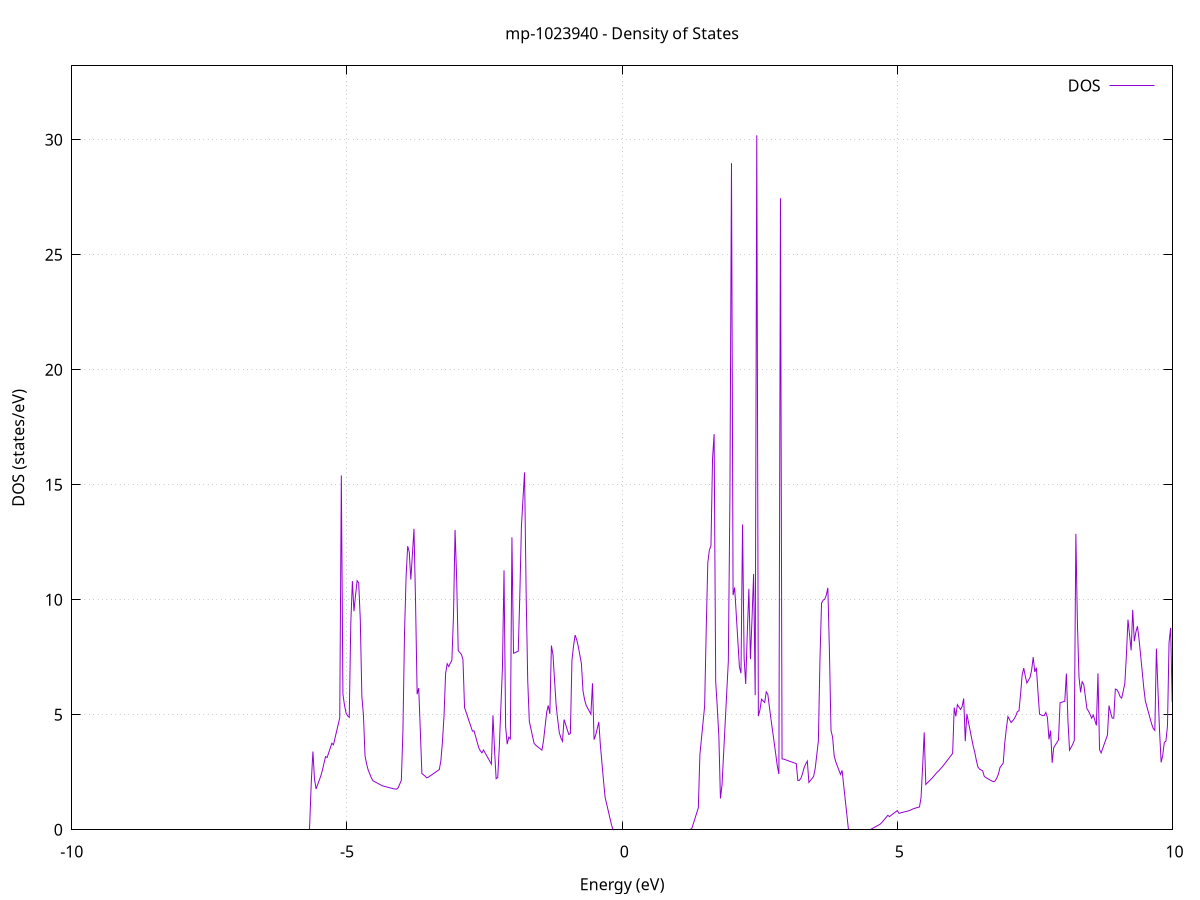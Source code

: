 set title 'mp-1023940 - Density of States'
set xlabel 'Energy (eV)'
set ylabel 'DOS (states/eV)'
set grid
set xrange [-10:10]
set yrange [0:33.216]
set xzeroaxis lt -1
set terminal png size 800,600
set output 'mp-1023940_dos_gnuplot.png'
plot '-' using 1:2 with lines title 'DOS'
-37.880000 0.000000
-37.851300 0.000000
-37.822600 0.000000
-37.793900 0.000000
-37.765200 0.000000
-37.736500 0.000000
-37.707800 0.000000
-37.679100 0.000000
-37.650400 0.000000
-37.621700 0.000000
-37.593000 0.000000
-37.564300 0.000000
-37.535600 0.000000
-37.506900 0.000000
-37.478200 0.000000
-37.449500 0.000000
-37.420800 0.000000
-37.392100 0.000000
-37.363400 0.000000
-37.334700 0.000000
-37.306000 0.000000
-37.277300 0.000000
-37.248600 0.000000
-37.219900 0.000000
-37.191100 0.000000
-37.162400 0.000000
-37.133700 0.000000
-37.105000 0.000000
-37.076300 0.000000
-37.047600 0.000000
-37.018900 0.000000
-36.990200 0.000000
-36.961500 0.000000
-36.932800 0.000000
-36.904100 0.000000
-36.875400 0.000000
-36.846700 0.000000
-36.818000 0.000000
-36.789300 0.000000
-36.760600 0.000000
-36.731900 0.000000
-36.703200 0.000000
-36.674500 0.000000
-36.645800 0.000000
-36.617100 0.000000
-36.588400 0.000000
-36.559700 0.000000
-36.531000 0.000000
-36.502300 0.000000
-36.473600 0.000000
-36.444900 0.000000
-36.416200 0.000000
-36.387500 0.000000
-36.358800 0.000000
-36.330100 0.000000
-36.301400 0.000000
-36.272700 0.000000
-36.244000 0.000000
-36.215300 0.000000
-36.186600 0.000000
-36.157900 0.000000
-36.129200 0.000000
-36.100500 0.000000
-36.071800 0.000000
-36.043100 0.000000
-36.014400 0.000000
-35.985700 0.000000
-35.957000 0.000000
-35.928300 0.000000
-35.899600 0.000000
-35.870900 0.000000
-35.842200 0.000000
-35.813500 0.000000
-35.784800 0.000000
-35.756100 0.000000
-35.727400 0.000000
-35.698700 0.000000
-35.669900 0.000000
-35.641200 0.000000
-35.612500 0.000000
-35.583800 0.000000
-35.555100 0.000000
-35.526400 0.000000
-35.497700 0.000000
-35.469000 0.000000
-35.440300 0.000000
-35.411600 0.000000
-35.382900 0.000000
-35.354200 0.000000
-35.325500 0.000000
-35.296800 0.000000
-35.268100 25.643900
-35.239400 71.538600
-35.210700 20.747100
-35.182000 58.522100
-35.153300 271.254600
-35.124600 38.722200
-35.095900 57.544700
-35.067200 41.507900
-35.038500 0.000000
-35.009800 0.000000
-34.981100 0.000000
-34.952400 0.000000
-34.923700 0.000000
-34.895000 0.000000
-34.866300 0.000000
-34.837600 0.000000
-34.808900 0.000000
-34.780200 0.000000
-34.751500 0.000000
-34.722800 0.000000
-34.694100 0.000000
-34.665400 0.000000
-34.636700 0.000000
-34.608000 0.000000
-34.579300 0.000000
-34.550600 0.000000
-34.521900 0.000000
-34.493200 0.000000
-34.464500 0.000000
-34.435800 0.000000
-34.407100 0.000000
-34.378400 0.000000
-34.349700 0.000000
-34.321000 0.000000
-34.292300 0.000000
-34.263600 0.000000
-34.234900 0.000000
-34.206200 0.000000
-34.177500 0.000000
-34.148800 0.000000
-34.120000 0.000000
-34.091300 0.000000
-34.062600 0.000000
-34.033900 0.000000
-34.005200 0.000000
-33.976500 0.000000
-33.947800 0.000000
-33.919100 0.000000
-33.890400 0.000000
-33.861700 0.000000
-33.833000 0.000000
-33.804300 0.000000
-33.775600 0.000000
-33.746900 0.000000
-33.718200 0.000000
-33.689500 0.000000
-33.660800 0.000000
-33.632100 0.000000
-33.603400 0.000000
-33.574700 0.000000
-33.546000 0.000000
-33.517300 0.000000
-33.488600 0.000000
-33.459900 0.000000
-33.431200 0.000000
-33.402500 0.000000
-33.373800 0.000000
-33.345100 0.000000
-33.316400 0.000000
-33.287700 0.000000
-33.259000 0.000000
-33.230300 0.000000
-33.201600 0.000000
-33.172900 0.000000
-33.144200 0.000000
-33.115500 0.000000
-33.086800 0.000000
-33.058100 0.000000
-33.029400 0.000000
-33.000700 0.000000
-32.972000 0.000000
-32.943300 0.000000
-32.914600 0.000000
-32.885900 0.000000
-32.857200 0.000000
-32.828500 0.000000
-32.799800 0.000000
-32.771100 0.000000
-32.742400 0.000000
-32.713700 0.000000
-32.685000 0.000000
-32.656300 0.000000
-32.627600 0.000000
-32.598800 0.000000
-32.570100 0.000000
-32.541400 0.000000
-32.512700 0.000000
-32.484000 0.000000
-32.455300 0.000000
-32.426600 0.000000
-32.397900 0.000000
-32.369200 0.000000
-32.340500 0.000000
-32.311800 0.000000
-32.283100 0.000000
-32.254400 0.000000
-32.225700 0.000000
-32.197000 0.000000
-32.168300 0.000000
-32.139600 0.000000
-32.110900 0.000000
-32.082200 0.000000
-32.053500 0.000000
-32.024800 0.000000
-31.996100 0.000000
-31.967400 0.000000
-31.938700 0.000000
-31.910000 0.000000
-31.881300 0.000000
-31.852600 0.000000
-31.823900 0.000000
-31.795200 0.000000
-31.766500 0.000000
-31.737800 0.000000
-31.709100 0.000000
-31.680400 0.000000
-31.651700 0.000000
-31.623000 0.000000
-31.594300 0.000000
-31.565600 0.000000
-31.536900 0.000000
-31.508200 0.000000
-31.479500 0.000000
-31.450800 0.000000
-31.422100 0.000000
-31.393400 0.000000
-31.364700 0.000000
-31.336000 0.000000
-31.307300 0.000000
-31.278600 0.000000
-31.249900 0.000000
-31.221200 0.000000
-31.192500 0.000000
-31.163800 0.000000
-31.135100 0.000000
-31.106400 0.000000
-31.077600 0.000000
-31.048900 0.000000
-31.020200 0.000000
-30.991500 0.000000
-30.962800 0.000000
-30.934100 0.000000
-30.905400 0.000000
-30.876700 0.000000
-30.848000 0.000000
-30.819300 0.000000
-30.790600 0.000000
-30.761900 0.000000
-30.733200 0.000000
-30.704500 0.000000
-30.675800 0.000000
-30.647100 0.000000
-30.618400 0.000000
-30.589700 0.000000
-30.561000 0.000000
-30.532300 0.000000
-30.503600 0.000000
-30.474900 0.000000
-30.446200 0.000000
-30.417500 0.000000
-30.388800 0.000000
-30.360100 0.000000
-30.331400 0.000000
-30.302700 0.000000
-30.274000 0.000000
-30.245300 0.000000
-30.216600 0.000000
-30.187900 0.000000
-30.159200 0.000000
-30.130500 0.000000
-30.101800 0.000000
-30.073100 0.000000
-30.044400 0.000000
-30.015700 0.000000
-29.987000 0.000000
-29.958300 0.000000
-29.929600 0.000000
-29.900900 0.000000
-29.872200 0.000000
-29.843500 0.000000
-29.814800 0.000000
-29.786100 0.000000
-29.757400 0.000000
-29.728700 0.000000
-29.700000 0.000000
-29.671300 0.000000
-29.642600 0.000000
-29.613900 0.000000
-29.585200 0.000000
-29.556400 0.000000
-29.527700 0.000000
-29.499000 0.000000
-29.470300 0.000000
-29.441600 0.000000
-29.412900 0.000000
-29.384200 0.000000
-29.355500 0.000000
-29.326800 0.000000
-29.298100 0.000000
-29.269400 0.000000
-29.240700 0.000000
-29.212000 0.000000
-29.183300 0.000000
-29.154600 0.000000
-29.125900 0.000000
-29.097200 0.000000
-29.068500 0.000000
-29.039800 0.000000
-29.011100 0.000000
-28.982400 0.000000
-28.953700 0.000000
-28.925000 0.000000
-28.896300 0.000000
-28.867600 0.000000
-28.838900 0.000000
-28.810200 0.000000
-28.781500 0.000000
-28.752800 0.000000
-28.724100 0.000000
-28.695400 0.000000
-28.666700 0.000000
-28.638000 0.000000
-28.609300 0.000000
-28.580600 0.000000
-28.551900 0.000000
-28.523200 0.000000
-28.494500 0.000000
-28.465800 0.000000
-28.437100 0.000000
-28.408400 0.000000
-28.379700 0.000000
-28.351000 0.000000
-28.322300 0.000000
-28.293600 0.000000
-28.264900 0.000000
-28.236200 0.000000
-28.207500 0.000000
-28.178800 0.000000
-28.150100 0.000000
-28.121400 0.000000
-28.092700 0.000000
-28.064000 0.000000
-28.035200 0.000000
-28.006500 0.000000
-27.977800 0.000000
-27.949100 0.000000
-27.920400 0.000000
-27.891700 0.000000
-27.863000 0.000000
-27.834300 0.000000
-27.805600 0.000000
-27.776900 0.000000
-27.748200 0.000000
-27.719500 0.000000
-27.690800 0.000000
-27.662100 0.000000
-27.633400 0.000000
-27.604700 0.000000
-27.576000 0.000000
-27.547300 0.000000
-27.518600 0.000000
-27.489900 0.000000
-27.461200 0.000000
-27.432500 0.000000
-27.403800 0.000000
-27.375100 0.000000
-27.346400 0.000000
-27.317700 0.000000
-27.289000 0.000000
-27.260300 0.000000
-27.231600 0.000000
-27.202900 0.000000
-27.174200 0.000000
-27.145500 0.000000
-27.116800 0.000000
-27.088100 0.000000
-27.059400 0.000000
-27.030700 0.000000
-27.002000 0.000000
-26.973300 0.000000
-26.944600 0.000000
-26.915900 0.000000
-26.887200 0.000000
-26.858500 0.000000
-26.829800 0.000000
-26.801100 0.000000
-26.772400 0.000000
-26.743700 0.000000
-26.715000 0.000000
-26.686300 0.000000
-26.657600 0.000000
-26.628900 0.000000
-26.600200 0.000000
-26.571500 0.000000
-26.542800 0.000000
-26.514000 0.000000
-26.485300 0.000000
-26.456600 0.000000
-26.427900 0.000000
-26.399200 0.000000
-26.370500 0.000000
-26.341800 0.000000
-26.313100 0.000000
-26.284400 0.000000
-26.255700 0.000000
-26.227000 0.000000
-26.198300 0.000000
-26.169600 0.000000
-26.140900 0.000000
-26.112200 0.000000
-26.083500 0.000000
-26.054800 0.000000
-26.026100 0.000000
-25.997400 0.000000
-25.968700 0.000000
-25.940000 0.000000
-25.911300 0.000000
-25.882600 0.000000
-25.853900 0.000000
-25.825200 0.000000
-25.796500 0.000000
-25.767800 0.000000
-25.739100 0.000000
-25.710400 0.000000
-25.681700 0.000000
-25.653000 0.000000
-25.624300 0.000000
-25.595600 0.000000
-25.566900 0.000000
-25.538200 0.000000
-25.509500 0.000000
-25.480800 0.000000
-25.452100 0.000000
-25.423400 0.000000
-25.394700 0.000000
-25.366000 0.000000
-25.337300 0.000000
-25.308600 0.000000
-25.279900 0.000000
-25.251200 0.000000
-25.222500 0.000000
-25.193800 0.000000
-25.165100 0.000000
-25.136400 0.000000
-25.107700 0.000000
-25.079000 0.000000
-25.050300 0.000000
-25.021600 0.000000
-24.992800 0.000000
-24.964100 0.000000
-24.935400 0.000000
-24.906700 0.000000
-24.878000 0.000000
-24.849300 0.000000
-24.820600 0.000000
-24.791900 0.000000
-24.763200 0.000000
-24.734500 0.000000
-24.705800 0.000000
-24.677100 0.000000
-24.648400 0.000000
-24.619700 0.000000
-24.591000 0.000000
-24.562300 0.000000
-24.533600 0.000000
-24.504900 0.000000
-24.476200 0.000000
-24.447500 0.000000
-24.418800 0.000000
-24.390100 0.000000
-24.361400 0.000000
-24.332700 0.000000
-24.304000 0.000000
-24.275300 0.000000
-24.246600 0.000000
-24.217900 0.000000
-24.189200 0.000000
-24.160500 0.000000
-24.131800 0.000000
-24.103100 0.000000
-24.074400 0.000000
-24.045700 0.000000
-24.017000 0.000000
-23.988300 0.000000
-23.959600 0.000000
-23.930900 0.000000
-23.902200 0.000000
-23.873500 0.000000
-23.844800 0.000000
-23.816100 0.000000
-23.787400 0.000000
-23.758700 0.000000
-23.730000 0.000000
-23.701300 0.000000
-23.672600 0.000000
-23.643900 0.000000
-23.615200 0.000000
-23.586500 0.000000
-23.557800 0.000000
-23.529100 0.000000
-23.500400 0.000000
-23.471600 0.000000
-23.442900 0.000000
-23.414200 0.000000
-23.385500 0.000000
-23.356800 0.000000
-23.328100 0.000000
-23.299400 0.000000
-23.270700 0.000000
-23.242000 0.000000
-23.213300 0.000000
-23.184600 0.000000
-23.155900 0.000000
-23.127200 0.000000
-23.098500 0.000000
-23.069800 0.000000
-23.041100 0.000000
-23.012400 0.000000
-22.983700 0.000000
-22.955000 0.000000
-22.926300 0.000000
-22.897600 0.000000
-22.868900 0.000000
-22.840200 0.000000
-22.811500 0.000000
-22.782800 0.000000
-22.754100 0.000000
-22.725400 0.000000
-22.696700 0.000000
-22.668000 0.000000
-22.639300 0.000000
-22.610600 0.000000
-22.581900 0.000000
-22.553200 0.000000
-22.524500 0.000000
-22.495800 0.000000
-22.467100 0.000000
-22.438400 0.000000
-22.409700 0.000000
-22.381000 0.000000
-22.352300 0.000000
-22.323600 0.000000
-22.294900 0.000000
-22.266200 0.000000
-22.237500 0.000000
-22.208800 0.000000
-22.180100 0.000000
-22.151400 0.000000
-22.122700 0.000000
-22.094000 0.000000
-22.065300 0.000000
-22.036600 0.000000
-22.007900 0.000000
-21.979200 0.000000
-21.950400 0.000000
-21.921700 0.000000
-21.893000 0.000000
-21.864300 0.000000
-21.835600 0.000000
-21.806900 0.000000
-21.778200 0.000000
-21.749500 0.000000
-21.720800 0.000000
-21.692100 0.000000
-21.663400 0.000000
-21.634700 0.000000
-21.606000 0.000000
-21.577300 0.000000
-21.548600 0.000000
-21.519900 0.000000
-21.491200 0.000000
-21.462500 0.000000
-21.433800 0.000000
-21.405100 0.000000
-21.376400 0.000000
-21.347700 0.000000
-21.319000 0.000000
-21.290300 0.000000
-21.261600 0.000000
-21.232900 0.000000
-21.204200 0.000000
-21.175500 0.000000
-21.146800 0.000000
-21.118100 0.000000
-21.089400 0.000000
-21.060700 0.000000
-21.032000 0.000000
-21.003300 0.000000
-20.974600 0.000000
-20.945900 0.000000
-20.917200 0.000000
-20.888500 0.000000
-20.859800 0.000000
-20.831100 0.000000
-20.802400 0.000000
-20.773700 0.000000
-20.745000 0.000000
-20.716300 0.000000
-20.687600 0.000000
-20.658900 0.000000
-20.630200 0.000000
-20.601500 0.000000
-20.572800 0.000000
-20.544100 0.000000
-20.515400 0.000000
-20.486700 0.000000
-20.458000 0.000000
-20.429200 0.000000
-20.400500 0.000000
-20.371800 0.000000
-20.343100 0.000000
-20.314400 0.000000
-20.285700 0.000000
-20.257000 0.000000
-20.228300 0.000000
-20.199600 0.000000
-20.170900 0.000000
-20.142200 0.000000
-20.113500 0.000000
-20.084800 0.000000
-20.056100 0.000000
-20.027400 0.000000
-19.998700 0.000000
-19.970000 0.000000
-19.941300 0.000000
-19.912600 0.000000
-19.883900 0.000000
-19.855200 0.000000
-19.826500 0.000000
-19.797800 0.000000
-19.769100 0.000000
-19.740400 0.000000
-19.711700 0.000000
-19.683000 0.000000
-19.654300 0.000000
-19.625600 0.000000
-19.596900 0.000000
-19.568200 0.000000
-19.539500 0.000000
-19.510800 0.000000
-19.482100 0.000000
-19.453400 0.000000
-19.424700 0.000000
-19.396000 0.000000
-19.367300 0.000000
-19.338600 0.000000
-19.309900 0.000000
-19.281200 0.000000
-19.252500 0.000000
-19.223800 0.000000
-19.195100 0.000000
-19.166400 0.000000
-19.137700 0.000000
-19.109000 0.000000
-19.080300 0.000000
-19.051600 0.000000
-19.022900 0.000000
-18.994200 0.000000
-18.965500 0.000000
-18.936800 0.000000
-18.908100 0.000000
-18.879300 0.000000
-18.850600 0.000000
-18.821900 0.000000
-18.793200 0.000000
-18.764500 0.000000
-18.735800 0.000000
-18.707100 0.000000
-18.678400 0.000000
-18.649700 0.000000
-18.621000 0.000000
-18.592300 0.000000
-18.563600 0.000000
-18.534900 0.000000
-18.506200 0.000000
-18.477500 0.000000
-18.448800 0.000000
-18.420100 0.000000
-18.391400 0.000000
-18.362700 0.000000
-18.334000 0.000000
-18.305300 0.000000
-18.276600 0.000000
-18.247900 0.000000
-18.219200 0.000000
-18.190500 0.000000
-18.161800 0.000000
-18.133100 0.000000
-18.104400 0.000000
-18.075700 0.000000
-18.047000 0.000000
-18.018300 0.000000
-17.989600 0.000000
-17.960900 0.000000
-17.932200 0.000000
-17.903500 0.000000
-17.874800 0.000000
-17.846100 0.000000
-17.817400 0.000000
-17.788700 0.000000
-17.760000 0.000000
-17.731300 0.000000
-17.702600 0.000000
-17.673900 0.000000
-17.645200 0.000000
-17.616500 0.000000
-17.587800 0.000000
-17.559100 0.000000
-17.530400 0.000000
-17.501700 0.000000
-17.473000 0.000000
-17.444300 0.000000
-17.415600 0.000000
-17.386900 0.000000
-17.358100 0.000000
-17.329400 0.000000
-17.300700 0.000000
-17.272000 0.000000
-17.243300 0.000000
-17.214600 0.000000
-17.185900 0.000000
-17.157200 0.000000
-17.128500 0.000000
-17.099800 0.000000
-17.071100 0.000000
-17.042400 0.000000
-17.013700 0.000000
-16.985000 0.000000
-16.956300 0.000000
-16.927600 0.000000
-16.898900 0.000000
-16.870200 0.000000
-16.841500 0.000000
-16.812800 0.000000
-16.784100 0.000000
-16.755400 0.000000
-16.726700 0.000000
-16.698000 0.000000
-16.669300 0.000000
-16.640600 0.000000
-16.611900 0.000000
-16.583200 0.000000
-16.554500 0.000000
-16.525800 0.000000
-16.497100 0.000000
-16.468400 0.000000
-16.439700 0.000000
-16.411000 0.000000
-16.382300 0.000000
-16.353600 0.000000
-16.324900 0.000000
-16.296200 0.000000
-16.267500 0.000000
-16.238800 0.000000
-16.210100 0.000000
-16.181400 0.000000
-16.152700 0.000000
-16.124000 0.000000
-16.095300 0.000000
-16.066600 0.000000
-16.037900 0.000000
-16.009200 0.000000
-15.980500 0.000000
-15.951800 0.000000
-15.923100 0.000000
-15.894400 0.000000
-15.865700 0.000000
-15.836900 0.000000
-15.808200 0.000000
-15.779500 0.000000
-15.750800 0.000000
-15.722100 0.000000
-15.693400 0.000000
-15.664700 0.000000
-15.636000 0.000000
-15.607300 0.000000
-15.578600 0.000000
-15.549900 0.000000
-15.521200 0.000000
-15.492500 0.000000
-15.463800 0.000000
-15.435100 0.000000
-15.406400 0.000000
-15.377700 0.000000
-15.349000 0.000000
-15.320300 0.000000
-15.291600 0.000000
-15.262900 0.000000
-15.234200 0.000000
-15.205500 0.000000
-15.176800 0.000000
-15.148100 0.000000
-15.119400 0.000000
-15.090700 0.000000
-15.062000 0.000000
-15.033300 0.000000
-15.004600 0.000000
-14.975900 0.000000
-14.947200 0.000000
-14.918500 0.000000
-14.889800 0.000000
-14.861100 0.000000
-14.832400 0.000000
-14.803700 0.000000
-14.775000 0.000000
-14.746300 0.000000
-14.717600 0.000000
-14.688900 0.000000
-14.660200 0.000000
-14.631500 0.000000
-14.602800 0.000000
-14.574100 0.000000
-14.545400 0.000000
-14.516700 0.000000
-14.488000 0.000000
-14.459300 0.000000
-14.430600 0.000000
-14.401900 0.000000
-14.373200 0.000000
-14.344500 0.000000
-14.315700 0.000000
-14.287000 0.028500
-14.258300 0.316700
-14.229600 0.641200
-14.200900 0.965800
-14.172200 1.290400
-14.143500 1.614900
-14.114800 0.987800
-14.086100 1.021800
-14.057400 1.055700
-14.028700 1.089600
-14.000000 1.123600
-13.971300 1.157500
-13.942600 1.191400
-13.913900 1.225400
-13.885200 1.259300
-13.856500 1.293200
-13.827800 1.327200
-13.799100 1.328400
-13.770400 1.319500
-13.741700 1.310600
-13.713000 1.301600
-13.684300 1.293600
-13.655600 1.310600
-13.626900 1.332300
-13.598200 1.354000
-13.569500 1.375700
-13.540800 1.397400
-13.512100 1.419100
-13.483400 1.440800
-13.454700 1.462500
-13.426000 1.484300
-13.397300 1.506000
-13.368600 1.527700
-13.339900 1.549400
-13.311200 1.571100
-13.282500 1.924800
-13.253800 2.978100
-13.225100 4.099200
-13.196400 4.246800
-13.167700 3.718000
-13.139000 3.873600
-13.110300 4.029200
-13.081600 4.186900
-13.052900 4.347400
-13.024200 4.463200
-12.995500 4.482400
-12.966800 4.501700
-12.938100 4.589700
-12.909400 4.712900
-12.880700 4.836100
-12.852000 4.959300
-12.823300 5.082500
-12.794500 5.420700
-12.765800 5.879600
-12.737100 6.454000
-12.708400 7.005400
-12.679700 7.556800
-12.651000 8.108300
-12.622300 10.352600
-12.593600 9.509300
-12.564900 8.666000
-12.536200 7.822800
-12.507500 7.658900
-12.478800 9.138200
-12.450100 11.317100
-12.421400 11.549600
-12.392700 14.054900
-12.364000 9.829100
-12.335300 5.820800
-12.306600 6.617800
-12.277900 6.968800
-12.249200 3.962900
-12.220500 0.957000
-12.191800 0.000000
-12.163100 0.000000
-12.134400 0.000000
-12.105700 0.000000
-12.077000 0.000000
-12.048300 0.000000
-12.019600 0.000000
-11.990900 0.000000
-11.962200 0.000000
-11.933500 0.000000
-11.904800 0.000000
-11.876100 0.000000
-11.847400 0.000000
-11.818700 0.000000
-11.790000 0.000000
-11.761300 0.000000
-11.732600 0.000000
-11.703900 0.000000
-11.675200 0.000000
-11.646500 0.000000
-11.617800 0.000000
-11.589100 0.000000
-11.560400 0.000000
-11.531700 0.000000
-11.503000 0.000000
-11.474300 0.000000
-11.445600 0.000000
-11.416900 0.000000
-11.388200 0.000000
-11.359500 0.000000
-11.330800 0.000000
-11.302100 0.000000
-11.273300 0.000000
-11.244600 0.000000
-11.215900 0.000000
-11.187200 0.000000
-11.158500 0.000000
-11.129800 0.000000
-11.101100 0.000000
-11.072400 0.000000
-11.043700 0.000000
-11.015000 0.000000
-10.986300 0.000000
-10.957600 0.000000
-10.928900 0.000000
-10.900200 0.000000
-10.871500 0.000000
-10.842800 0.000000
-10.814100 0.000000
-10.785400 0.000000
-10.756700 0.000000
-10.728000 0.000000
-10.699300 0.000000
-10.670600 0.000000
-10.641900 0.000000
-10.613200 0.000000
-10.584500 0.000000
-10.555800 0.000000
-10.527100 0.000000
-10.498400 0.000000
-10.469700 0.000000
-10.441000 0.000000
-10.412300 0.000000
-10.383600 0.000000
-10.354900 0.000000
-10.326200 0.000000
-10.297500 0.000000
-10.268800 0.000000
-10.240100 0.000000
-10.211400 0.000000
-10.182700 0.000000
-10.154000 0.000000
-10.125300 0.000000
-10.096600 0.000000
-10.067900 0.000000
-10.039200 0.000000
-10.010500 0.000000
-9.981800 0.000000
-9.953100 0.000000
-9.924400 0.000000
-9.895700 0.000000
-9.867000 0.000000
-9.838300 0.000000
-9.809600 0.000000
-9.780900 0.000000
-9.752100 0.000000
-9.723400 0.000000
-9.694700 0.000000
-9.666000 0.000000
-9.637300 0.000000
-9.608600 0.000000
-9.579900 0.000000
-9.551200 0.000000
-9.522500 0.000000
-9.493800 0.000000
-9.465100 0.000000
-9.436400 0.000000
-9.407700 0.000000
-9.379000 0.000000
-9.350300 0.000000
-9.321600 0.000000
-9.292900 0.000000
-9.264200 0.000000
-9.235500 0.000000
-9.206800 0.000000
-9.178100 0.000000
-9.149400 0.000000
-9.120700 0.000000
-9.092000 0.000000
-9.063300 0.000000
-9.034600 0.000000
-9.005900 0.000000
-8.977200 0.000000
-8.948500 0.000000
-8.919800 0.000000
-8.891100 0.000000
-8.862400 0.000000
-8.833700 0.000000
-8.805000 0.000000
-8.776300 0.000000
-8.747600 0.000000
-8.718900 0.000000
-8.690200 0.000000
-8.661500 0.000000
-8.632800 0.000000
-8.604100 0.000000
-8.575400 0.000000
-8.546700 0.000000
-8.518000 0.000000
-8.489300 0.000000
-8.460600 0.000000
-8.431900 0.000000
-8.403200 0.000000
-8.374500 0.000000
-8.345800 0.000000
-8.317100 0.000000
-8.288400 0.000000
-8.259700 0.000000
-8.230900 0.000000
-8.202200 0.000000
-8.173500 0.000000
-8.144800 0.000000
-8.116100 0.000000
-8.087400 0.000000
-8.058700 0.000000
-8.030000 0.000000
-8.001300 0.000000
-7.972600 0.000000
-7.943900 0.000000
-7.915200 0.000000
-7.886500 0.000000
-7.857800 0.000000
-7.829100 0.000000
-7.800400 0.000000
-7.771700 0.000000
-7.743000 0.000000
-7.714300 0.000000
-7.685600 0.000000
-7.656900 0.000000
-7.628200 0.000000
-7.599500 0.000000
-7.570800 0.000000
-7.542100 0.000000
-7.513400 0.000000
-7.484700 0.000000
-7.456000 0.000000
-7.427300 0.000000
-7.398600 0.000000
-7.369900 0.000000
-7.341200 0.000000
-7.312500 0.000000
-7.283800 0.000000
-7.255100 0.000000
-7.226400 0.000000
-7.197700 0.000000
-7.169000 0.000000
-7.140300 0.000000
-7.111600 0.000000
-7.082900 0.000000
-7.054200 0.000000
-7.025500 0.000000
-6.996800 0.000000
-6.968100 0.000000
-6.939400 0.000000
-6.910700 0.000000
-6.882000 0.000000
-6.853300 0.000000
-6.824600 0.000000
-6.795900 0.000000
-6.767200 0.000000
-6.738500 0.000000
-6.709700 0.000000
-6.681000 0.000000
-6.652300 0.000000
-6.623600 0.000000
-6.594900 0.000000
-6.566200 0.000000
-6.537500 0.000000
-6.508800 0.000000
-6.480100 0.000000
-6.451400 0.000000
-6.422700 0.000000
-6.394000 0.000000
-6.365300 0.000000
-6.336600 0.000000
-6.307900 0.000000
-6.279200 0.000000
-6.250500 0.000000
-6.221800 0.000000
-6.193100 0.000000
-6.164400 0.000000
-6.135700 0.000000
-6.107000 0.000000
-6.078300 0.000000
-6.049600 0.000000
-6.020900 0.000000
-5.992200 0.000000
-5.963500 0.000000
-5.934800 0.000000
-5.906100 0.000000
-5.877400 0.000000
-5.848700 0.000000
-5.820000 0.000000
-5.791300 0.000000
-5.762600 0.000000
-5.733900 0.000000
-5.705200 0.000000
-5.676500 0.000000
-5.647800 2.103400
-5.619100 3.402400
-5.590400 2.210500
-5.561700 1.774100
-5.533000 1.962400
-5.504300 2.150700
-5.475600 2.339000
-5.446900 2.589400
-5.418200 2.886200
-5.389500 3.183000
-5.360800 3.142500
-5.332100 3.349300
-5.303400 3.556200
-5.274700 3.763000
-5.246000 3.693800
-5.217300 3.988000
-5.188600 4.282100
-5.159800 4.576300
-5.131100 4.870500
-5.102400 15.405600
-5.073700 5.898700
-5.045000 5.416100
-5.016300 5.070700
-4.987600 4.955600
-4.958900 4.889000
-4.930200 8.992900
-4.901500 10.813300
-4.872800 9.503100
-4.844100 10.200000
-4.815400 10.831600
-4.786700 10.732500
-4.758000 9.138500
-4.729300 5.791500
-4.700600 4.983800
-4.671900 3.213200
-4.643200 2.860600
-4.614500 2.598100
-4.585800 2.429000
-4.557100 2.259900
-4.528400 2.133900
-4.499700 2.096400
-4.471000 2.058800
-4.442300 2.021200
-4.413600 1.983700
-4.384900 1.946100
-4.356200 1.911400
-4.327500 1.893000
-4.298800 1.875000
-4.270100 1.856900
-4.241400 1.838900
-4.212700 1.820800
-4.184000 1.802800
-4.155300 1.785000
-4.126600 1.771800
-4.097900 1.767500
-4.069200 1.829500
-4.040500 1.991800
-4.011800 2.154100
-3.983100 4.296200
-3.954400 8.540700
-3.925700 11.013300
-3.897000 12.332100
-3.868300 12.080600
-3.839600 10.878100
-3.810900 11.982800
-3.782200 13.087500
-3.753500 9.837500
-3.724800 5.894600
-3.696100 6.164600
-3.667400 4.314400
-3.638600 2.439100
-3.609900 2.391300
-3.581200 2.335100
-3.552500 2.260600
-3.523800 2.282900
-3.495100 2.330500
-3.466400 2.378100
-3.437700 2.425700
-3.409000 2.473200
-3.380300 2.520800
-3.351600 2.568400
-3.322900 2.616000
-3.294200 2.989900
-3.265500 3.810100
-3.236800 4.935000
-3.208100 6.789200
-3.179400 7.219500
-3.150700 7.097700
-3.122000 7.240500
-3.093300 7.383300
-3.064600 9.286400
-3.035900 13.040700
-3.007200 10.935900
-2.978500 7.787600
-2.949800 7.708100
-2.921100 7.630100
-2.892400 7.397000
-2.863700 5.313600
-2.835000 5.106300
-2.806300 4.901900
-2.777600 4.697500
-2.748900 4.493200
-2.720200 4.288800
-2.691500 4.303000
-2.662800 4.057100
-2.634100 3.811100
-2.605400 3.565200
-2.576700 3.433200
-2.548000 3.344900
-2.519300 3.468000
-2.490600 3.345700
-2.461900 3.223300
-2.433200 3.101000
-2.404500 2.978700
-2.375800 2.856300
-2.347100 4.976500
-2.318400 3.463700
-2.289700 2.219200
-2.261000 2.270000
-2.232300 3.582300
-2.203600 5.317900
-2.174900 7.053500
-2.146200 11.280300
-2.117400 4.491000
-2.088700 3.722200
-2.060000 4.026300
-2.031300 3.956100
-2.002600 12.717000
-1.973900 7.672500
-1.945200 7.703900
-1.916500 7.735300
-1.887800 7.766600
-1.859100 10.220800
-1.830400 13.166500
-1.801700 14.390400
-1.773000 15.540900
-1.744300 10.246300
-1.715600 6.479900
-1.686900 4.717000
-1.658200 4.398500
-1.629500 4.080000
-1.600800 3.761500
-1.572100 3.683100
-1.543400 3.625200
-1.514700 3.571800
-1.486000 3.518400
-1.457300 3.465000
-1.428600 3.875000
-1.399900 4.494000
-1.371200 5.113000
-1.342500 5.405200
-1.313800 5.042200
-1.285100 8.012000
-1.256400 7.607000
-1.227700 6.487000
-1.199000 5.408100
-1.170300 4.777200
-1.141600 4.226900
-1.112900 3.989800
-1.084200 3.851900
-1.055500 4.794200
-1.026800 4.577400
-0.998100 4.360500
-0.969400 4.143600
-0.940700 4.185800
-0.912000 7.370300
-0.883300 7.995200
-0.854600 8.467000
-0.825900 8.266200
-0.797200 7.969900
-0.768500 7.595100
-0.739800 7.220300
-0.711100 6.039600
-0.682400 5.652600
-0.653700 5.410900
-0.625000 5.281800
-0.596200 5.152800
-0.567500 5.023800
-0.538800 6.368000
-0.510100 3.919000
-0.481400 4.111800
-0.452700 4.400100
-0.424000 4.688500
-0.395300 3.672800
-0.366600 2.891400
-0.337900 2.110100
-0.309200 1.406500
-0.280500 1.110700
-0.251800 0.814900
-0.223100 0.519100
-0.194400 0.223300
-0.165700 0.000700
-0.137000 0.000000
-0.108300 0.000000
-0.079600 0.000000
-0.050900 0.000000
-0.022200 0.000000
0.006500 0.000000
0.035200 0.000000
0.063900 0.000000
0.092600 0.000000
0.121300 0.000000
0.150000 0.000000
0.178700 0.000000
0.207400 0.000000
0.236100 0.000000
0.264800 0.000000
0.293500 0.000000
0.322200 0.000000
0.350900 0.000000
0.379600 0.000000
0.408300 0.000000
0.437000 0.000000
0.465700 0.000000
0.494400 0.000000
0.523100 0.000000
0.551800 0.000000
0.580500 0.000000
0.609200 0.000000
0.637900 0.000000
0.666600 0.000000
0.695300 0.000000
0.724000 0.000000
0.752700 0.000000
0.781400 0.000000
0.810100 0.000000
0.838800 0.000000
0.867500 0.000000
0.896200 0.000000
0.925000 0.000000
0.953700 0.000000
0.982400 0.000000
1.011100 0.000000
1.039800 0.000000
1.068500 0.000000
1.097200 0.000000
1.125900 0.000000
1.154600 0.000000
1.183300 0.000000
1.212000 0.000000
1.240700 0.000000
1.269400 0.081800
1.298100 0.300000
1.326800 0.518200
1.355500 0.736400
1.384200 0.954600
1.412900 3.273700
1.441600 3.976200
1.470300 4.678700
1.499000 5.381200
1.527700 8.711100
1.556400 11.615700
1.585100 12.169900
1.613800 12.347300
1.642500 16.130000
1.671200 17.204900
1.699900 6.446400
1.728600 5.319700
1.757300 4.065100
1.786000 1.356600
1.814700 1.948200
1.843400 3.294200
1.872100 4.640200
1.900800 5.986200
1.929500 7.332200
1.958200 14.452100
1.986900 28.987200
2.015600 10.201800
2.044300 10.533600
2.073000 9.385700
2.101700 8.241500
2.130400 7.097200
2.159100 6.804700
2.187800 13.274800
2.216500 7.441200
2.245200 6.339800
2.273900 8.560600
2.302600 10.475900
2.331300 7.419500
2.360000 9.189400
2.388700 11.123800
2.417400 5.852300
2.446200 30.196200
2.474900 4.939800
2.503600 5.210500
2.532300 5.676700
2.561000 5.604900
2.589700 5.533100
2.618400 5.996000
2.647100 5.890300
2.675800 5.337100
2.704500 4.807000
2.733200 4.303200
2.761900 3.799400
2.790600 3.290000
2.819300 2.777800
2.848000 2.425500
2.876700 27.459400
2.905400 3.082000
2.934100 3.074200
2.962800 3.049500
2.991500 3.024800
3.020200 3.000100
3.048900 2.975400
3.077600 2.950700
3.106300 2.926000
3.135000 2.901300
3.163700 2.876600
3.192400 2.142700
3.221100 2.151100
3.249800 2.248200
3.278500 2.449200
3.307200 2.711300
3.335900 2.862300
3.364600 2.988100
3.393300 2.058600
3.422000 2.146000
3.450700 2.233500
3.479400 2.320900
3.508100 2.670300
3.536800 3.264000
3.565500 3.857600
3.594200 7.397700
3.622900 9.851200
3.651600 9.985300
3.680300 10.021100
3.709000 10.194500
3.737700 10.518700
3.766400 7.761900
3.795100 4.322300
3.823800 4.027100
3.852500 3.216400
3.881200 2.960000
3.909900 2.775300
3.938600 2.590600
3.967400 2.406000
3.996100 2.584400
4.024800 1.947900
4.053500 1.311300
4.082200 0.674800
4.110900 0.038200
4.139600 0.000000
4.168300 0.000000
4.197000 0.000000
4.225700 0.000000
4.254400 0.000000
4.283100 0.000000
4.311800 0.000000
4.340500 0.000000
4.369200 0.000000
4.397900 0.000000
4.426600 0.000000
4.455300 0.000000
4.484000 0.000000
4.512700 0.009900
4.541400 0.048000
4.570100 0.086200
4.598800 0.124300
4.627500 0.162400
4.656200 0.200500
4.684900 0.238600
4.713600 0.301400
4.742300 0.383200
4.771000 0.465000
4.799700 0.546700
4.828400 0.628500
4.857100 0.573300
4.885800 0.625800
4.914500 0.678300
4.943200 0.730700
4.971900 0.783200
5.000600 0.835700
5.029300 0.715600
5.058000 0.733300
5.086700 0.751100
5.115400 0.768900
5.144100 0.786600
5.172800 0.804400
5.201500 0.822100
5.230200 0.844200
5.258900 0.878000
5.287600 0.911800
5.316300 0.934300
5.345000 0.952900
5.373700 0.971500
5.402400 0.990000
5.431100 1.396800
5.459800 2.750000
5.488600 4.232300
5.517300 1.969800
5.546000 2.039400
5.574700 2.109000
5.603400 2.178600
5.632100 2.248100
5.660800 2.324900
5.689500 2.406700
5.718200 2.488600
5.746900 2.550200
5.775600 2.626600
5.804300 2.703100
5.833000 2.781900
5.861700 2.872100
5.890400 2.962200
5.919100 3.052400
5.947800 3.142600
5.976500 3.232700
6.005200 3.322900
6.033900 5.311800
6.062600 4.933400
6.091300 5.441900
6.120000 5.333000
6.148700 5.232800
6.177400 5.357500
6.206100 5.707100
6.234800 3.854800
6.263500 5.041800
6.292200 4.678800
6.320900 4.332600
6.349600 3.986400
6.378300 3.638100
6.407000 3.372700
6.435700 3.018700
6.464400 2.727900
6.493100 2.640900
6.521800 2.601400
6.550500 2.564800
6.579200 2.327300
6.607900 2.272000
6.636600 2.229100
6.665300 2.190800
6.694000 2.152500
6.722700 2.114200
6.751400 2.089900
6.780100 2.131000
6.808800 2.261100
6.837500 2.428600
6.866200 2.709800
6.894900 2.801600
6.923600 2.893500
6.952300 3.779000
6.981000 4.403500
7.009800 4.922400
7.038500 4.792500
7.067200 4.662500
7.095900 4.737700
7.124600 4.830300
7.153300 4.959400
7.182000 5.138300
7.210700 5.175700
7.239400 5.890700
7.268100 6.729100
7.296800 7.033200
7.325500 6.671000
7.354200 6.380600
7.382900 6.502800
7.411600 6.625000
7.440300 6.945800
7.469000 7.506500
7.497700 6.864000
7.526400 7.045900
7.555100 6.014100
7.583800 5.035600
7.612500 4.993200
7.641200 4.962300
7.669900 4.968200
7.698600 5.101800
7.727300 4.882400
7.756000 3.938600
7.784700 4.307800
7.813400 2.914600
7.842100 3.573200
7.870800 3.684300
7.899500 3.795400
7.928200 3.906500
7.956900 5.521900
7.985600 5.543900
8.014300 5.565900
8.043000 5.588000
8.071700 6.791600
8.100400 4.735500
8.129100 3.460700
8.157800 3.586500
8.186500 3.712400
8.215200 3.884500
8.243900 12.868400
8.272600 8.958400
8.301300 6.635400
8.330000 5.975300
8.358700 6.439300
8.387400 6.317800
8.416100 5.809100
8.444800 5.267800
8.473500 5.158600
8.502200 5.022900
8.531000 4.849400
8.559700 4.990300
8.588400 4.764700
8.617100 4.539000
8.645800 6.798600
8.674500 3.484900
8.703200 3.340800
8.731900 3.538100
8.760600 3.730900
8.789300 3.923700
8.818000 4.116400
8.846700 5.398500
8.875400 5.093500
8.904100 4.857600
8.932800 4.849700
8.961500 6.117900
8.990200 6.087300
9.018900 5.972200
9.047600 5.790100
9.076300 5.722100
9.105000 6.038000
9.133700 6.353900
9.162400 7.588400
9.191100 9.139700
9.219800 8.469700
9.248500 7.799700
9.277200 9.561500
9.305900 8.197300
9.334600 8.595300
9.363300 8.850400
9.392000 8.284500
9.420700 7.591900
9.449400 6.882500
9.478100 6.173100
9.506800 5.600400
9.535500 5.346500
9.564200 5.092600
9.592900 4.841000
9.621600 4.596600
9.650300 4.404000
9.679000 4.321200
9.707700 7.877300
9.736400 6.066700
9.765100 4.281100
9.793800 2.929200
9.822500 3.241600
9.851200 3.803600
9.879900 3.847000
9.908600 4.512400
9.937300 8.137700
9.966000 8.777800
9.994700 5.552600
10.023400 7.193100
10.052100 6.569400
10.080900 5.989600
10.109600 5.409700
10.138300 5.440700
10.167000 5.703500
10.195700 4.105500
10.224400 4.269600
10.253100 4.433700
10.281800 4.597800
10.310500 4.761900
10.339200 4.849200
10.367900 6.111800
10.396600 5.757700
10.425300 5.403500
10.454000 5.049300
10.482700 4.269100
10.511400 5.562700
10.540100 6.860100
10.568800 5.049300
10.597500 4.846600
10.626200 4.682900
10.654900 4.646400
10.683600 4.711900
10.712300 4.965400
10.741000 5.254100
10.769700 5.775200
10.798400 7.826200
10.827100 8.675400
10.855800 8.406600
10.884500 7.898400
10.913200 7.986800
10.941900 8.075200
10.970600 8.030900
10.999300 8.253000
11.028000 11.357200
11.056700 9.293700
11.085400 9.973900
11.114100 8.898500
11.142800 8.971200
11.171500 8.706800
11.200200 8.685000
11.228900 8.289700
11.257600 8.500200
11.286300 8.266100
11.315000 8.180700
11.343700 9.889400
11.372400 9.247100
11.401100 8.017400
11.429800 7.059600
11.458500 6.395000
11.487200 5.750700
11.515900 5.663300
11.544600 10.698400
11.573300 8.320100
11.602100 7.594300
11.630800 6.741600
11.659500 5.930400
11.688200 5.676500
11.716900 6.388200
11.745600 5.080200
11.774300 7.751000
11.803000 10.668700
11.831700 8.682200
11.860400 8.368700
11.889100 5.851700
11.917800 4.919300
11.946500 4.274800
11.975200 3.987300
12.003900 6.506000
12.032600 5.919700
12.061300 5.349200
12.090000 5.174600
12.118700 4.999900
12.147400 4.829800
12.176100 4.757700
12.204800 68.199600
12.233500 7.427800
12.262200 6.977200
12.290900 6.526600
12.319600 6.076000
12.348300 5.530700
12.377000 5.085000
12.405700 5.162500
12.434400 5.909000
12.463100 9.451200
12.491800 5.707200
12.520500 5.328400
12.549200 4.801000
12.577900 18.347400
12.606600 5.298000
12.635300 5.238100
12.664000 5.185000
12.692700 5.253600
12.721400 5.582300
12.750100 6.130700
12.778800 4.401200
12.807500 5.543300
12.836200 7.906000
12.864900 7.022900
12.893600 4.160000
12.922300 5.988400
12.951000 7.471900
12.979700 7.600600
13.008400 5.976100
13.037100 5.407200
13.065800 5.042100
13.094500 4.694800
13.123300 4.906100
13.152000 5.117400
13.180700 5.328600
13.209400 6.235100
13.238100 6.206100
13.266800 8.123300
13.295500 11.362400
13.324200 7.072100
13.352900 6.012700
13.381600 5.639500
13.410300 5.354200
13.439000 5.435400
13.467700 5.603800
13.496400 5.902500
13.525100 6.200800
13.553800 6.499200
13.582500 6.518200
13.611200 6.735900
13.639900 6.969000
13.668600 7.202200
13.697300 4.825700
13.726000 4.343100
13.754700 4.374900
13.783400 4.802200
13.812100 5.229400
13.840800 5.635100
13.869500 5.997900
13.898200 6.161600
13.926900 6.309500
13.955600 6.457300
13.984300 5.507800
14.013000 5.484700
14.041700 5.461600
14.070400 5.438400
14.099100 5.521300
14.127800 5.658300
14.156500 5.795100
14.185200 5.932000
14.213900 6.147700
14.242600 6.523300
14.271300 6.799000
14.300000 7.074600
14.328700 8.369400
14.357400 10.529100
14.386100 9.128900
14.414800 8.448900
14.443500 7.769000
14.472200 5.404200
14.500900 8.009000
14.529600 7.454500
14.558300 6.829100
14.587000 6.221000
14.615700 6.118600
14.644500 6.546500
14.673200 12.699100
14.701900 7.155700
14.730600 7.189800
14.759300 7.750900
14.788000 8.147100
14.816700 8.465400
14.845400 6.040000
14.874100 5.302000
14.902800 4.543200
14.931500 4.918000
14.960200 5.320900
14.988900 7.004700
15.017600 6.763300
15.046300 6.522000
15.075000 5.471100
15.103700 5.477500
15.132400 5.483900
15.161100 5.888500
15.189800 6.237400
15.218500 9.516300
15.247200 8.418300
15.275900 6.504100
15.304600 5.425900
15.333300 5.271200
15.362000 5.183200
15.390700 5.283000
15.419400 6.755900
15.448100 5.820800
15.476800 5.805200
15.505500 5.789600
15.534200 4.539900
15.562900 4.453900
15.591600 4.463300
15.620300 5.879800
15.649000 5.358600
15.677700 4.837400
15.706400 4.477700
15.735100 4.661100
15.763800 4.773100
15.792500 5.325100
15.821200 5.980800
15.849900 6.636500
15.878600 5.276900
15.907300 6.203800
15.936000 5.928300
15.964700 7.352500
15.993400 6.281900
16.022100 4.865100
16.050800 4.543800
16.079500 5.259200
16.108200 6.918300
16.136900 5.101900
16.165700 3.469500
16.194400 3.381100
16.223100 3.305000
16.251800 3.454400
16.280500 2.948100
16.309200 1.869400
16.337900 1.407200
16.366600 1.394100
16.395300 1.378800
16.424000 1.353400
16.452700 2.054900
16.481400 3.338100
16.510100 1.892600
16.538800 1.909600
16.567500 1.926500
16.596200 1.943500
16.624900 1.960400
16.653600 1.686200
16.682300 1.713900
16.711000 1.741700
16.739700 1.769400
16.768400 1.168100
16.797100 0.450000
16.825800 0.320100
16.854500 0.308000
16.883200 0.295900
16.911900 0.283700
16.940600 0.000000
16.969300 0.000000
16.998000 0.000000
17.026700 0.000000
17.055400 0.000000
17.084100 0.000000
17.112800 0.000000
17.141500 0.000000
17.170200 0.000000
17.198900 0.000000
17.227600 0.000000
17.256300 0.000000
17.285000 0.000000
17.313700 0.000000
17.342400 0.000000
17.371100 0.000000
17.399800 0.000000
17.428500 0.000000
17.457200 0.000000
17.485900 0.000000
17.514600 0.000000
17.543300 0.000000
17.572000 0.000000
17.600700 0.000000
17.629400 0.000000
17.658100 0.000000
17.686900 0.000000
17.715600 0.000000
17.744300 0.000000
17.773000 0.000000
17.801700 0.000000
17.830400 0.000000
17.859100 0.000000
17.887800 0.000000
17.916500 0.000000
17.945200 0.000000
17.973900 0.000000
18.002600 0.000000
18.031300 0.000000
18.060000 0.000000
18.088700 0.000000
18.117400 0.000000
18.146100 0.000000
18.174800 0.000000
18.203500 0.000000
18.232200 0.000000
18.260900 0.000000
18.289600 0.000000
18.318300 0.000000
18.347000 0.000000
18.375700 0.000000
18.404400 0.000000
18.433100 0.000000
18.461800 0.000000
18.490500 0.000000
18.519200 0.000000
18.547900 0.000000
18.576600 0.000000
18.605300 0.000000
18.634000 0.000000
18.662700 0.000000
18.691400 0.000000
18.720100 0.000000
18.748800 0.000000
18.777500 0.000000
18.806200 0.000000
18.834900 0.000000
18.863600 0.000000
18.892300 0.000000
18.921000 0.000000
18.949700 0.000000
18.978400 0.000000
19.007100 0.000000
19.035800 0.000000
19.064500 0.000000
19.093200 0.000000
19.121900 0.000000
19.150600 0.000000
19.179300 0.000000
19.208100 0.000000
19.236800 0.000000
19.265500 0.000000
19.294200 0.000000
19.322900 0.000000
19.351600 0.000000
19.380300 0.000000
19.409000 0.000000
19.437700 0.000000
19.466400 0.000000
19.495100 0.000000
19.523800 0.000000
e
